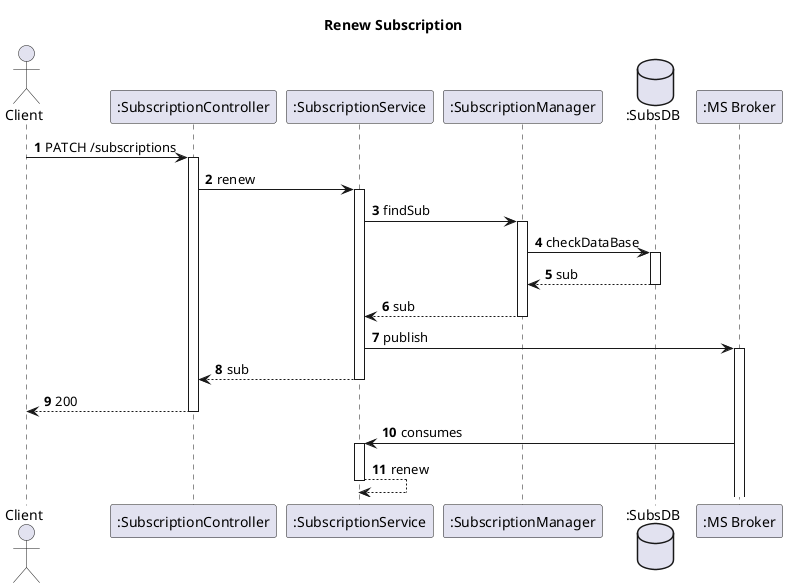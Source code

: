 @startuml
'https://plantuml.com/sequence-diagram
autoactivate on
autonumber
title  Renew Subscription

autonumber

actor "Client" as Ac
participant ":SubscriptionController" as Auth
participant ":SubscriptionService" as SService
participant ":SubscriptionManager" as UManager
database ":SubsDB" as SDB
participant ":MS Broker" as Broker
Ac->Auth: PATCH /subscriptions
Auth->SService: renew
SService->UManager: findSub
UManager->SDB: checkDataBase
SDB-->UManager:sub
UManager --> SService:sub
SService->Broker: publish
SService -->Auth:sub
Auth --> Ac : 200
Broker-> SService: consumes
SService --> SService: renew

@enduml
